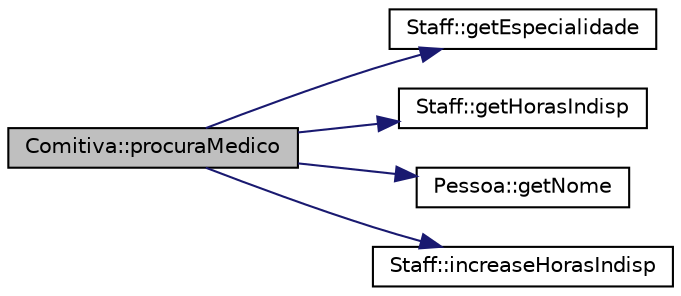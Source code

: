 digraph "Comitiva::procuraMedico"
{
 // LATEX_PDF_SIZE
  edge [fontname="Helvetica",fontsize="10",labelfontname="Helvetica",labelfontsize="10"];
  node [fontname="Helvetica",fontsize="10",shape=record];
  rankdir="LR";
  Node1 [label="Comitiva::procuraMedico",height=0.2,width=0.4,color="black", fillcolor="grey75", style="filled", fontcolor="black",tooltip="Esta função procura um médico na heap 'funcionarios' e aumenta suas horas de indisponibilidade."];
  Node1 -> Node2 [color="midnightblue",fontsize="10",style="solid",fontname="Helvetica"];
  Node2 [label="Staff::getEspecialidade",height=0.2,width=0.4,color="black", fillcolor="white", style="filled",URL="$class_staff.html#a3e25089a96d8b41db3ea17e293beff37",tooltip="Retorna a especialidade de um elemento do Funcionario."];
  Node1 -> Node3 [color="midnightblue",fontsize="10",style="solid",fontname="Helvetica"];
  Node3 [label="Staff::getHorasIndisp",height=0.2,width=0.4,color="black", fillcolor="white", style="filled",URL="$class_staff.html#a9c305130bb6e53cb3897f64e58244e39",tooltip="Retorna o número de horas de indisponibilidade de um elemento do Funcionario."];
  Node1 -> Node4 [color="midnightblue",fontsize="10",style="solid",fontname="Helvetica"];
  Node4 [label="Pessoa::getNome",height=0.2,width=0.4,color="black", fillcolor="white", style="filled",URL="$class_pessoa.html#a8d551db3b19e1f07022adb3793cb8ed7",tooltip="Retorna o nome da Pessoa."];
  Node1 -> Node5 [color="midnightblue",fontsize="10",style="solid",fontname="Helvetica"];
  Node5 [label="Staff::increaseHorasIndisp",height=0.2,width=0.4,color="black", fillcolor="white", style="filled",URL="$class_staff.html#adeee61d9f206c589f88f855a73a96b25",tooltip="Esta função incrementa um número de horas de indisponibilidade a um Staff."];
}
